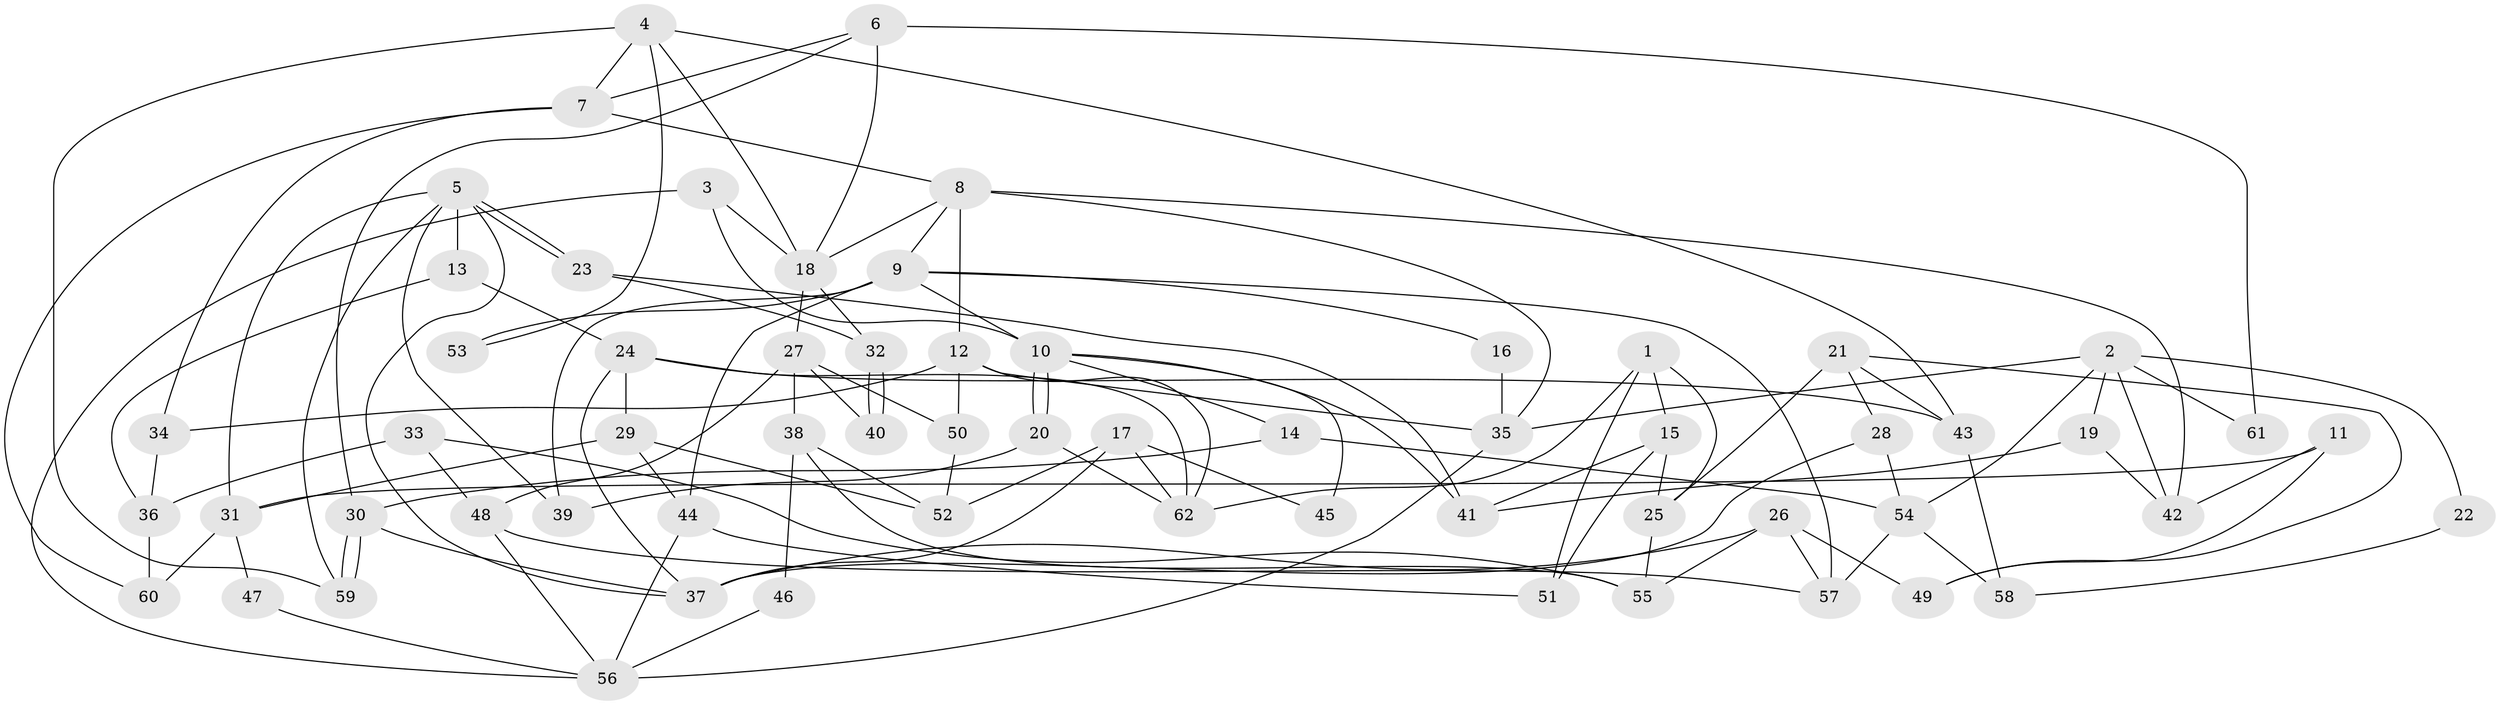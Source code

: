 // Generated by graph-tools (version 1.1) at 2025/11/02/27/25 16:11:20]
// undirected, 62 vertices, 124 edges
graph export_dot {
graph [start="1"]
  node [color=gray90,style=filled];
  1;
  2;
  3;
  4;
  5;
  6;
  7;
  8;
  9;
  10;
  11;
  12;
  13;
  14;
  15;
  16;
  17;
  18;
  19;
  20;
  21;
  22;
  23;
  24;
  25;
  26;
  27;
  28;
  29;
  30;
  31;
  32;
  33;
  34;
  35;
  36;
  37;
  38;
  39;
  40;
  41;
  42;
  43;
  44;
  45;
  46;
  47;
  48;
  49;
  50;
  51;
  52;
  53;
  54;
  55;
  56;
  57;
  58;
  59;
  60;
  61;
  62;
  1 -- 51;
  1 -- 62;
  1 -- 15;
  1 -- 25;
  2 -- 19;
  2 -- 54;
  2 -- 22;
  2 -- 35;
  2 -- 42;
  2 -- 61;
  3 -- 10;
  3 -- 18;
  3 -- 56;
  4 -- 59;
  4 -- 43;
  4 -- 7;
  4 -- 18;
  4 -- 53;
  5 -- 23;
  5 -- 23;
  5 -- 13;
  5 -- 31;
  5 -- 37;
  5 -- 39;
  5 -- 59;
  6 -- 7;
  6 -- 18;
  6 -- 30;
  6 -- 61;
  7 -- 8;
  7 -- 34;
  7 -- 60;
  8 -- 12;
  8 -- 35;
  8 -- 9;
  8 -- 18;
  8 -- 42;
  9 -- 10;
  9 -- 16;
  9 -- 39;
  9 -- 44;
  9 -- 53;
  9 -- 57;
  10 -- 41;
  10 -- 20;
  10 -- 20;
  10 -- 14;
  10 -- 45;
  11 -- 31;
  11 -- 42;
  11 -- 49;
  12 -- 50;
  12 -- 35;
  12 -- 34;
  12 -- 62;
  13 -- 24;
  13 -- 36;
  14 -- 30;
  14 -- 54;
  15 -- 25;
  15 -- 41;
  15 -- 51;
  16 -- 35;
  17 -- 37;
  17 -- 62;
  17 -- 45;
  17 -- 52;
  18 -- 27;
  18 -- 32;
  19 -- 41;
  19 -- 42;
  20 -- 39;
  20 -- 62;
  21 -- 49;
  21 -- 28;
  21 -- 25;
  21 -- 43;
  22 -- 58;
  23 -- 32;
  23 -- 41;
  24 -- 62;
  24 -- 37;
  24 -- 29;
  24 -- 43;
  25 -- 55;
  26 -- 37;
  26 -- 55;
  26 -- 49;
  26 -- 57;
  27 -- 48;
  27 -- 38;
  27 -- 40;
  27 -- 50;
  28 -- 37;
  28 -- 54;
  29 -- 31;
  29 -- 44;
  29 -- 52;
  30 -- 59;
  30 -- 59;
  30 -- 37;
  31 -- 60;
  31 -- 47;
  32 -- 40;
  32 -- 40;
  33 -- 48;
  33 -- 55;
  33 -- 36;
  34 -- 36;
  35 -- 56;
  36 -- 60;
  38 -- 52;
  38 -- 46;
  38 -- 55;
  43 -- 58;
  44 -- 51;
  44 -- 56;
  46 -- 56;
  47 -- 56;
  48 -- 57;
  48 -- 56;
  50 -- 52;
  54 -- 57;
  54 -- 58;
}
